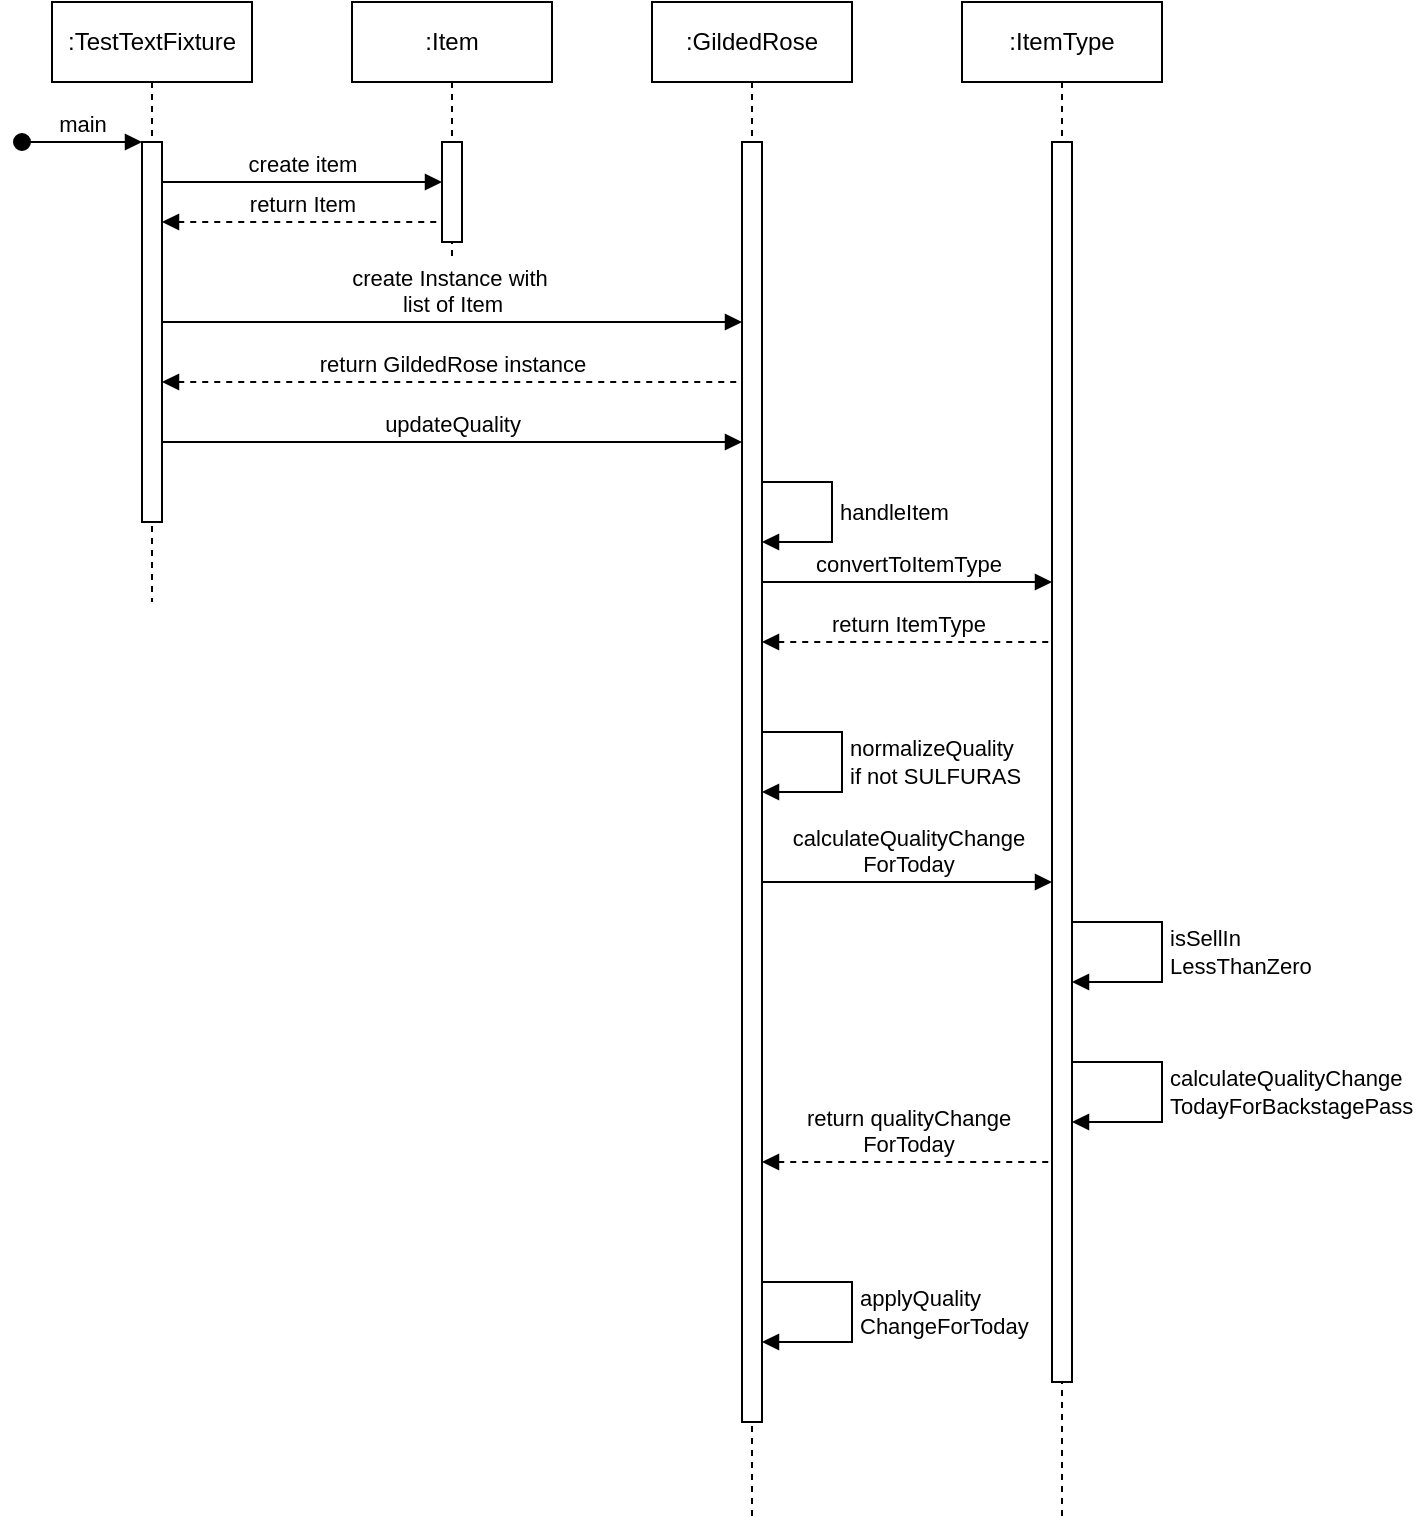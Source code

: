 <mxfile version="22.1.18" type="device">
  <diagram name="Page-1" id="2YBvvXClWsGukQMizWep">
    <mxGraphModel dx="1434" dy="854" grid="1" gridSize="10" guides="1" tooltips="1" connect="1" arrows="1" fold="1" page="1" pageScale="1" pageWidth="850" pageHeight="1100" math="0" shadow="0">
      <root>
        <mxCell id="0" />
        <mxCell id="1" parent="0" />
        <mxCell id="aM9ryv3xv72pqoxQDRHE-1" value=":TestTextFixture" style="shape=umlLifeline;perimeter=lifelinePerimeter;whiteSpace=wrap;html=1;container=0;dropTarget=0;collapsible=0;recursiveResize=0;outlineConnect=0;portConstraint=eastwest;newEdgeStyle={&quot;edgeStyle&quot;:&quot;elbowEdgeStyle&quot;,&quot;elbow&quot;:&quot;vertical&quot;,&quot;curved&quot;:0,&quot;rounded&quot;:0};" parent="1" vertex="1">
          <mxGeometry x="40" y="40" width="100" height="300" as="geometry" />
        </mxCell>
        <mxCell id="aM9ryv3xv72pqoxQDRHE-2" value="" style="html=1;points=[];perimeter=orthogonalPerimeter;outlineConnect=0;targetShapes=umlLifeline;portConstraint=eastwest;newEdgeStyle={&quot;edgeStyle&quot;:&quot;elbowEdgeStyle&quot;,&quot;elbow&quot;:&quot;vertical&quot;,&quot;curved&quot;:0,&quot;rounded&quot;:0};" parent="aM9ryv3xv72pqoxQDRHE-1" vertex="1">
          <mxGeometry x="45" y="70" width="10" height="190" as="geometry" />
        </mxCell>
        <mxCell id="aM9ryv3xv72pqoxQDRHE-3" value="main" style="html=1;verticalAlign=bottom;startArrow=oval;endArrow=block;startSize=8;edgeStyle=elbowEdgeStyle;elbow=vertical;curved=0;rounded=0;" parent="aM9ryv3xv72pqoxQDRHE-1" target="aM9ryv3xv72pqoxQDRHE-2" edge="1">
          <mxGeometry relative="1" as="geometry">
            <mxPoint x="-15" y="70" as="sourcePoint" />
          </mxGeometry>
        </mxCell>
        <mxCell id="aM9ryv3xv72pqoxQDRHE-5" value=":GildedRose" style="shape=umlLifeline;perimeter=lifelinePerimeter;whiteSpace=wrap;html=1;container=0;dropTarget=0;collapsible=0;recursiveResize=0;outlineConnect=0;portConstraint=eastwest;newEdgeStyle={&quot;edgeStyle&quot;:&quot;elbowEdgeStyle&quot;,&quot;elbow&quot;:&quot;vertical&quot;,&quot;curved&quot;:0,&quot;rounded&quot;:0};" parent="1" vertex="1">
          <mxGeometry x="340" y="40" width="100" height="760" as="geometry" />
        </mxCell>
        <mxCell id="aM9ryv3xv72pqoxQDRHE-6" value="" style="html=1;points=[];perimeter=orthogonalPerimeter;outlineConnect=0;targetShapes=umlLifeline;portConstraint=eastwest;newEdgeStyle={&quot;edgeStyle&quot;:&quot;elbowEdgeStyle&quot;,&quot;elbow&quot;:&quot;vertical&quot;,&quot;curved&quot;:0,&quot;rounded&quot;:0};" parent="aM9ryv3xv72pqoxQDRHE-5" vertex="1">
          <mxGeometry x="45" y="70" width="10" height="640" as="geometry" />
        </mxCell>
        <mxCell id="yBmgS124ISHo6t7doWrZ-6" value="handleItem" style="html=1;align=left;spacingLeft=2;endArrow=block;rounded=0;edgeStyle=orthogonalEdgeStyle;curved=0;rounded=0;" edge="1" parent="aM9ryv3xv72pqoxQDRHE-5">
          <mxGeometry relative="1" as="geometry">
            <mxPoint x="55" y="240" as="sourcePoint" />
            <Array as="points">
              <mxPoint x="90" y="240" />
              <mxPoint x="90" y="270" />
            </Array>
            <mxPoint x="55" y="270" as="targetPoint" />
          </mxGeometry>
        </mxCell>
        <mxCell id="yBmgS124ISHo6t7doWrZ-12" value="normalizeQuality&lt;br&gt;if not SULFURAS" style="html=1;align=left;spacingLeft=2;endArrow=block;rounded=0;edgeStyle=orthogonalEdgeStyle;curved=0;rounded=0;" edge="1" parent="aM9ryv3xv72pqoxQDRHE-5">
          <mxGeometry relative="1" as="geometry">
            <mxPoint x="55" y="365" as="sourcePoint" />
            <Array as="points">
              <mxPoint x="95" y="365" />
              <mxPoint x="95" y="395" />
            </Array>
            <mxPoint x="55" y="395" as="targetPoint" />
          </mxGeometry>
        </mxCell>
        <mxCell id="yBmgS124ISHo6t7doWrZ-14" value="applyQuality&lt;br&gt;ChangeForToday" style="html=1;align=left;spacingLeft=2;endArrow=block;rounded=0;edgeStyle=orthogonalEdgeStyle;curved=0;rounded=0;" edge="1" parent="aM9ryv3xv72pqoxQDRHE-5">
          <mxGeometry relative="1" as="geometry">
            <mxPoint x="55" y="640" as="sourcePoint" />
            <Array as="points">
              <mxPoint x="100" y="640" />
              <mxPoint x="100" y="670" />
            </Array>
            <mxPoint x="55" y="670" as="targetPoint" />
          </mxGeometry>
        </mxCell>
        <mxCell id="aM9ryv3xv72pqoxQDRHE-7" value="updateQuality" style="html=1;verticalAlign=bottom;endArrow=block;edgeStyle=elbowEdgeStyle;elbow=vertical;curved=0;rounded=0;" parent="1" target="aM9ryv3xv72pqoxQDRHE-6" edge="1">
          <mxGeometry relative="1" as="geometry">
            <mxPoint x="95" y="260" as="sourcePoint" />
            <Array as="points">
              <mxPoint x="180" y="260" />
            </Array>
            <mxPoint x="265" y="260" as="targetPoint" />
            <mxPoint as="offset" />
          </mxGeometry>
        </mxCell>
        <mxCell id="yBmgS124ISHo6t7doWrZ-7" value=":ItemType" style="shape=umlLifeline;perimeter=lifelinePerimeter;whiteSpace=wrap;html=1;container=0;dropTarget=0;collapsible=0;recursiveResize=0;outlineConnect=0;portConstraint=eastwest;newEdgeStyle={&quot;edgeStyle&quot;:&quot;elbowEdgeStyle&quot;,&quot;elbow&quot;:&quot;vertical&quot;,&quot;curved&quot;:0,&quot;rounded&quot;:0};" vertex="1" parent="1">
          <mxGeometry x="495" y="40" width="100" height="760" as="geometry" />
        </mxCell>
        <mxCell id="yBmgS124ISHo6t7doWrZ-8" value="" style="html=1;points=[];perimeter=orthogonalPerimeter;outlineConnect=0;targetShapes=umlLifeline;portConstraint=eastwest;newEdgeStyle={&quot;edgeStyle&quot;:&quot;elbowEdgeStyle&quot;,&quot;elbow&quot;:&quot;vertical&quot;,&quot;curved&quot;:0,&quot;rounded&quot;:0};" vertex="1" parent="yBmgS124ISHo6t7doWrZ-7">
          <mxGeometry x="45" y="70" width="10" height="620" as="geometry" />
        </mxCell>
        <mxCell id="yBmgS124ISHo6t7doWrZ-15" value="isSellIn&lt;br&gt;LessThanZero" style="html=1;align=left;spacingLeft=2;endArrow=block;rounded=0;edgeStyle=orthogonalEdgeStyle;curved=0;rounded=0;" edge="1" parent="yBmgS124ISHo6t7doWrZ-7">
          <mxGeometry relative="1" as="geometry">
            <mxPoint x="55" y="460" as="sourcePoint" />
            <Array as="points">
              <mxPoint x="100" y="460" />
              <mxPoint x="100" y="490" />
            </Array>
            <mxPoint x="55" y="490" as="targetPoint" />
          </mxGeometry>
        </mxCell>
        <mxCell id="yBmgS124ISHo6t7doWrZ-16" value="calculateQualityChange&lt;br&gt;TodayForBackstagePass" style="html=1;align=left;spacingLeft=2;endArrow=block;rounded=0;edgeStyle=orthogonalEdgeStyle;curved=0;rounded=0;" edge="1" parent="yBmgS124ISHo6t7doWrZ-7">
          <mxGeometry relative="1" as="geometry">
            <mxPoint x="55" y="530" as="sourcePoint" />
            <Array as="points">
              <mxPoint x="100" y="530" />
              <mxPoint x="100" y="560" />
            </Array>
            <mxPoint x="55" y="560" as="targetPoint" />
          </mxGeometry>
        </mxCell>
        <mxCell id="yBmgS124ISHo6t7doWrZ-10" value="return ItemType" style="html=1;verticalAlign=bottom;endArrow=none;curved=0;rounded=0;startArrow=block;startFill=1;endFill=0;dashed=1;" edge="1" parent="1">
          <mxGeometry width="80" relative="1" as="geometry">
            <mxPoint x="395" y="360" as="sourcePoint" />
            <mxPoint x="540" y="360" as="targetPoint" />
          </mxGeometry>
        </mxCell>
        <mxCell id="yBmgS124ISHo6t7doWrZ-11" value="convertToItemType" style="html=1;verticalAlign=bottom;endArrow=block;curved=0;rounded=0;" edge="1" parent="1">
          <mxGeometry width="80" relative="1" as="geometry">
            <mxPoint x="395" y="330" as="sourcePoint" />
            <mxPoint x="540" y="330" as="targetPoint" />
          </mxGeometry>
        </mxCell>
        <mxCell id="yBmgS124ISHo6t7doWrZ-13" value="calculateQualityChange&lt;br&gt;ForToday" style="html=1;verticalAlign=bottom;endArrow=block;curved=0;rounded=0;" edge="1" parent="1" target="yBmgS124ISHo6t7doWrZ-8">
          <mxGeometry width="80" relative="1" as="geometry">
            <mxPoint x="395" y="480" as="sourcePoint" />
            <mxPoint x="510" y="480" as="targetPoint" />
          </mxGeometry>
        </mxCell>
        <mxCell id="yBmgS124ISHo6t7doWrZ-17" value="return qualityChange&lt;br&gt;ForToday" style="html=1;verticalAlign=bottom;endArrow=none;curved=0;rounded=0;startArrow=block;startFill=1;endFill=0;dashed=1;" edge="1" parent="1">
          <mxGeometry x="0.007" width="80" relative="1" as="geometry">
            <mxPoint x="395" y="620" as="sourcePoint" />
            <mxPoint x="540" y="620" as="targetPoint" />
            <mxPoint as="offset" />
          </mxGeometry>
        </mxCell>
        <mxCell id="yBmgS124ISHo6t7doWrZ-18" value="create Instance with&amp;nbsp;&lt;br&gt;list of Item" style="html=1;verticalAlign=bottom;endArrow=block;curved=0;rounded=0;" edge="1" parent="1">
          <mxGeometry width="80" relative="1" as="geometry">
            <mxPoint x="95" y="200" as="sourcePoint" />
            <mxPoint x="385" y="200" as="targetPoint" />
          </mxGeometry>
        </mxCell>
        <mxCell id="yBmgS124ISHo6t7doWrZ-20" value=":Item" style="shape=umlLifeline;perimeter=lifelinePerimeter;whiteSpace=wrap;html=1;container=0;dropTarget=0;collapsible=0;recursiveResize=0;outlineConnect=0;portConstraint=eastwest;newEdgeStyle={&quot;edgeStyle&quot;:&quot;elbowEdgeStyle&quot;,&quot;elbow&quot;:&quot;vertical&quot;,&quot;curved&quot;:0,&quot;rounded&quot;:0};" vertex="1" parent="1">
          <mxGeometry x="190" y="40" width="100" height="130" as="geometry" />
        </mxCell>
        <mxCell id="yBmgS124ISHo6t7doWrZ-21" value="" style="html=1;points=[];perimeter=orthogonalPerimeter;outlineConnect=0;targetShapes=umlLifeline;portConstraint=eastwest;newEdgeStyle={&quot;edgeStyle&quot;:&quot;elbowEdgeStyle&quot;,&quot;elbow&quot;:&quot;vertical&quot;,&quot;curved&quot;:0,&quot;rounded&quot;:0};" vertex="1" parent="yBmgS124ISHo6t7doWrZ-20">
          <mxGeometry x="45" y="70" width="10" height="50" as="geometry" />
        </mxCell>
        <mxCell id="yBmgS124ISHo6t7doWrZ-24" value="create item" style="html=1;verticalAlign=bottom;endArrow=block;curved=0;rounded=0;" edge="1" parent="1">
          <mxGeometry width="80" relative="1" as="geometry">
            <mxPoint x="95" y="130" as="sourcePoint" />
            <mxPoint x="235" y="130" as="targetPoint" />
          </mxGeometry>
        </mxCell>
        <mxCell id="yBmgS124ISHo6t7doWrZ-25" value="return Item" style="html=1;verticalAlign=bottom;endArrow=none;curved=0;rounded=0;startArrow=block;startFill=1;endFill=0;dashed=1;" edge="1" parent="1">
          <mxGeometry width="80" relative="1" as="geometry">
            <mxPoint x="95" y="150" as="sourcePoint" />
            <mxPoint x="235" y="150" as="targetPoint" />
          </mxGeometry>
        </mxCell>
        <mxCell id="yBmgS124ISHo6t7doWrZ-26" value="return GildedRose instance" style="html=1;verticalAlign=bottom;endArrow=none;curved=0;rounded=0;startArrow=block;startFill=1;endFill=0;dashed=1;" edge="1" parent="1">
          <mxGeometry width="80" relative="1" as="geometry">
            <mxPoint x="95" y="230" as="sourcePoint" />
            <mxPoint x="385" y="230" as="targetPoint" />
          </mxGeometry>
        </mxCell>
      </root>
    </mxGraphModel>
  </diagram>
</mxfile>
